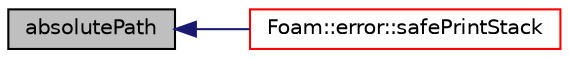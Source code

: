 digraph "absolutePath"
{
  bgcolor="transparent";
  edge [fontname="Helvetica",fontsize="10",labelfontname="Helvetica",labelfontsize="10"];
  node [fontname="Helvetica",fontsize="10",shape=record];
  rankdir="LR";
  Node1 [label="absolutePath",height=0.2,width=0.4,color="black", fillcolor="grey75", style="filled", fontcolor="black"];
  Node1 -> Node2 [dir="back",color="midnightblue",fontsize="10",style="solid",fontname="Helvetica"];
  Node2 [label="Foam::error::safePrintStack",height=0.2,width=0.4,color="red",URL="$a00674.html#aacf3aec29a7125f9519869c3b7b8bfe4",tooltip="Helper function to print a stack (if OpenFOAM IO not yet. "];
}
